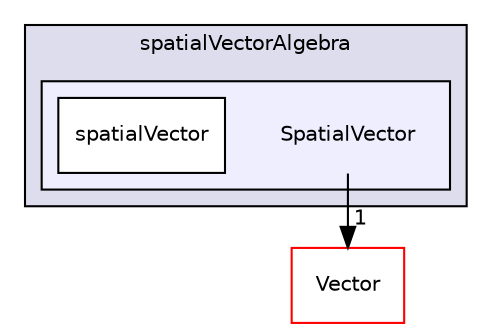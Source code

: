 digraph "src/OpenFOAM/primitives/spatialVectorAlgebra/SpatialVector" {
  bgcolor=transparent;
  compound=true
  node [ fontsize="10", fontname="Helvetica"];
  edge [ labelfontsize="10", labelfontname="Helvetica"];
  subgraph clusterdir_0d054148b2ad42a055e9a559a10add02 {
    graph [ bgcolor="#ddddee", pencolor="black", label="spatialVectorAlgebra" fontname="Helvetica", fontsize="10", URL="dir_0d054148b2ad42a055e9a559a10add02.html"]
  subgraph clusterdir_1a21c85ef952176fd1a5b65876ff17ef {
    graph [ bgcolor="#eeeeff", pencolor="black", label="" URL="dir_1a21c85ef952176fd1a5b65876ff17ef.html"];
    dir_1a21c85ef952176fd1a5b65876ff17ef [shape=plaintext label="SpatialVector"];
    dir_35f491412e68cb93bbfbe727a451bd47 [shape=box label="spatialVector" color="black" fillcolor="white" style="filled" URL="dir_35f491412e68cb93bbfbe727a451bd47.html"];
  }
  }
  dir_6ef5fbba1c02603637a533e2f686aa62 [shape=box label="Vector" color="red" URL="dir_6ef5fbba1c02603637a533e2f686aa62.html"];
  dir_1a21c85ef952176fd1a5b65876ff17ef->dir_6ef5fbba1c02603637a533e2f686aa62 [headlabel="1", labeldistance=1.5 headhref="dir_002394_002426.html"];
}
